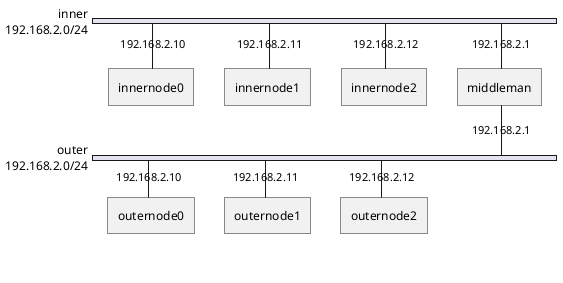 @startuml
nwdiag {
  network inner {
      address = "192.168.2.0/24"

      innernode0 [address = "192.168.2.10"];
      innernode1 [address = "192.168.2.11"];
      innernode2 [address = "192.168.2.12"];

      middleman [address = "192.168.2.1"];
  }
  network outer {
      address = "192.168.2.0/24";

      outernode0 [address = "192.168.2.10"];
      outernode1 [address = "192.168.2.11"];
      outernode2 [address = "192.168.2.12"];

      middleman [address = "192.168.2.1"];
  }
}
@enduml

